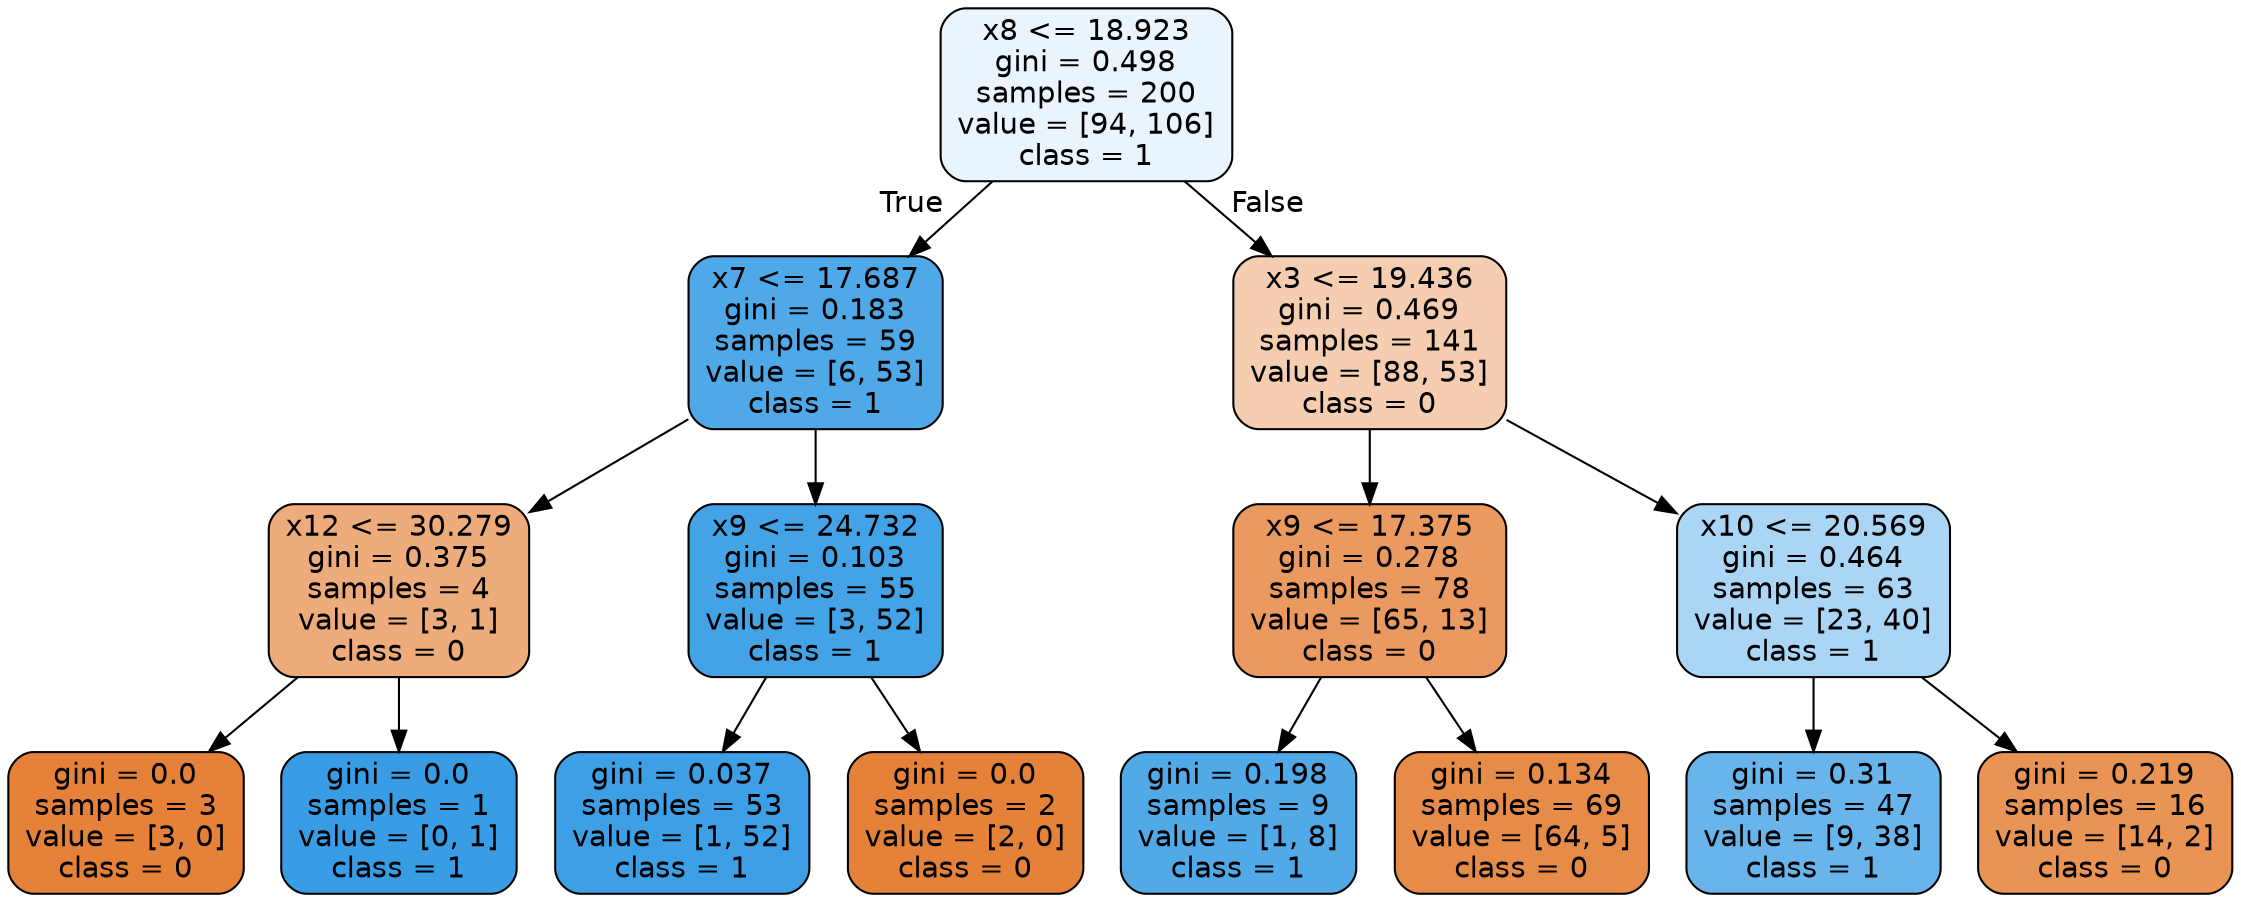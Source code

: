 digraph Tree {
node [shape=box, style="filled, rounded", color="black", fontname="helvetica"] ;
edge [fontname="helvetica"] ;
0 [label="x8 <= 18.923\ngini = 0.498\nsamples = 200\nvalue = [94, 106]\nclass = 1", fillcolor="#e9f4fc"] ;
1 [label="x7 <= 17.687\ngini = 0.183\nsamples = 59\nvalue = [6, 53]\nclass = 1", fillcolor="#4fa8e8"] ;
0 -> 1 [labeldistance=2.5, labelangle=45, headlabel="True"] ;
2 [label="x12 <= 30.279\ngini = 0.375\nsamples = 4\nvalue = [3, 1]\nclass = 0", fillcolor="#eeab7b"] ;
1 -> 2 ;
3 [label="gini = 0.0\nsamples = 3\nvalue = [3, 0]\nclass = 0", fillcolor="#e58139"] ;
2 -> 3 ;
4 [label="gini = 0.0\nsamples = 1\nvalue = [0, 1]\nclass = 1", fillcolor="#399de5"] ;
2 -> 4 ;
5 [label="x9 <= 24.732\ngini = 0.103\nsamples = 55\nvalue = [3, 52]\nclass = 1", fillcolor="#44a3e6"] ;
1 -> 5 ;
6 [label="gini = 0.037\nsamples = 53\nvalue = [1, 52]\nclass = 1", fillcolor="#3d9fe6"] ;
5 -> 6 ;
7 [label="gini = 0.0\nsamples = 2\nvalue = [2, 0]\nclass = 0", fillcolor="#e58139"] ;
5 -> 7 ;
8 [label="x3 <= 19.436\ngini = 0.469\nsamples = 141\nvalue = [88, 53]\nclass = 0", fillcolor="#f5cdb0"] ;
0 -> 8 [labeldistance=2.5, labelangle=-45, headlabel="False"] ;
9 [label="x9 <= 17.375\ngini = 0.278\nsamples = 78\nvalue = [65, 13]\nclass = 0", fillcolor="#ea9a61"] ;
8 -> 9 ;
10 [label="gini = 0.198\nsamples = 9\nvalue = [1, 8]\nclass = 1", fillcolor="#52a9e8"] ;
9 -> 10 ;
11 [label="gini = 0.134\nsamples = 69\nvalue = [64, 5]\nclass = 0", fillcolor="#e78b48"] ;
9 -> 11 ;
12 [label="x10 <= 20.569\ngini = 0.464\nsamples = 63\nvalue = [23, 40]\nclass = 1", fillcolor="#abd5f4"] ;
8 -> 12 ;
13 [label="gini = 0.31\nsamples = 47\nvalue = [9, 38]\nclass = 1", fillcolor="#68b4eb"] ;
12 -> 13 ;
14 [label="gini = 0.219\nsamples = 16\nvalue = [14, 2]\nclass = 0", fillcolor="#e99355"] ;
12 -> 14 ;
}